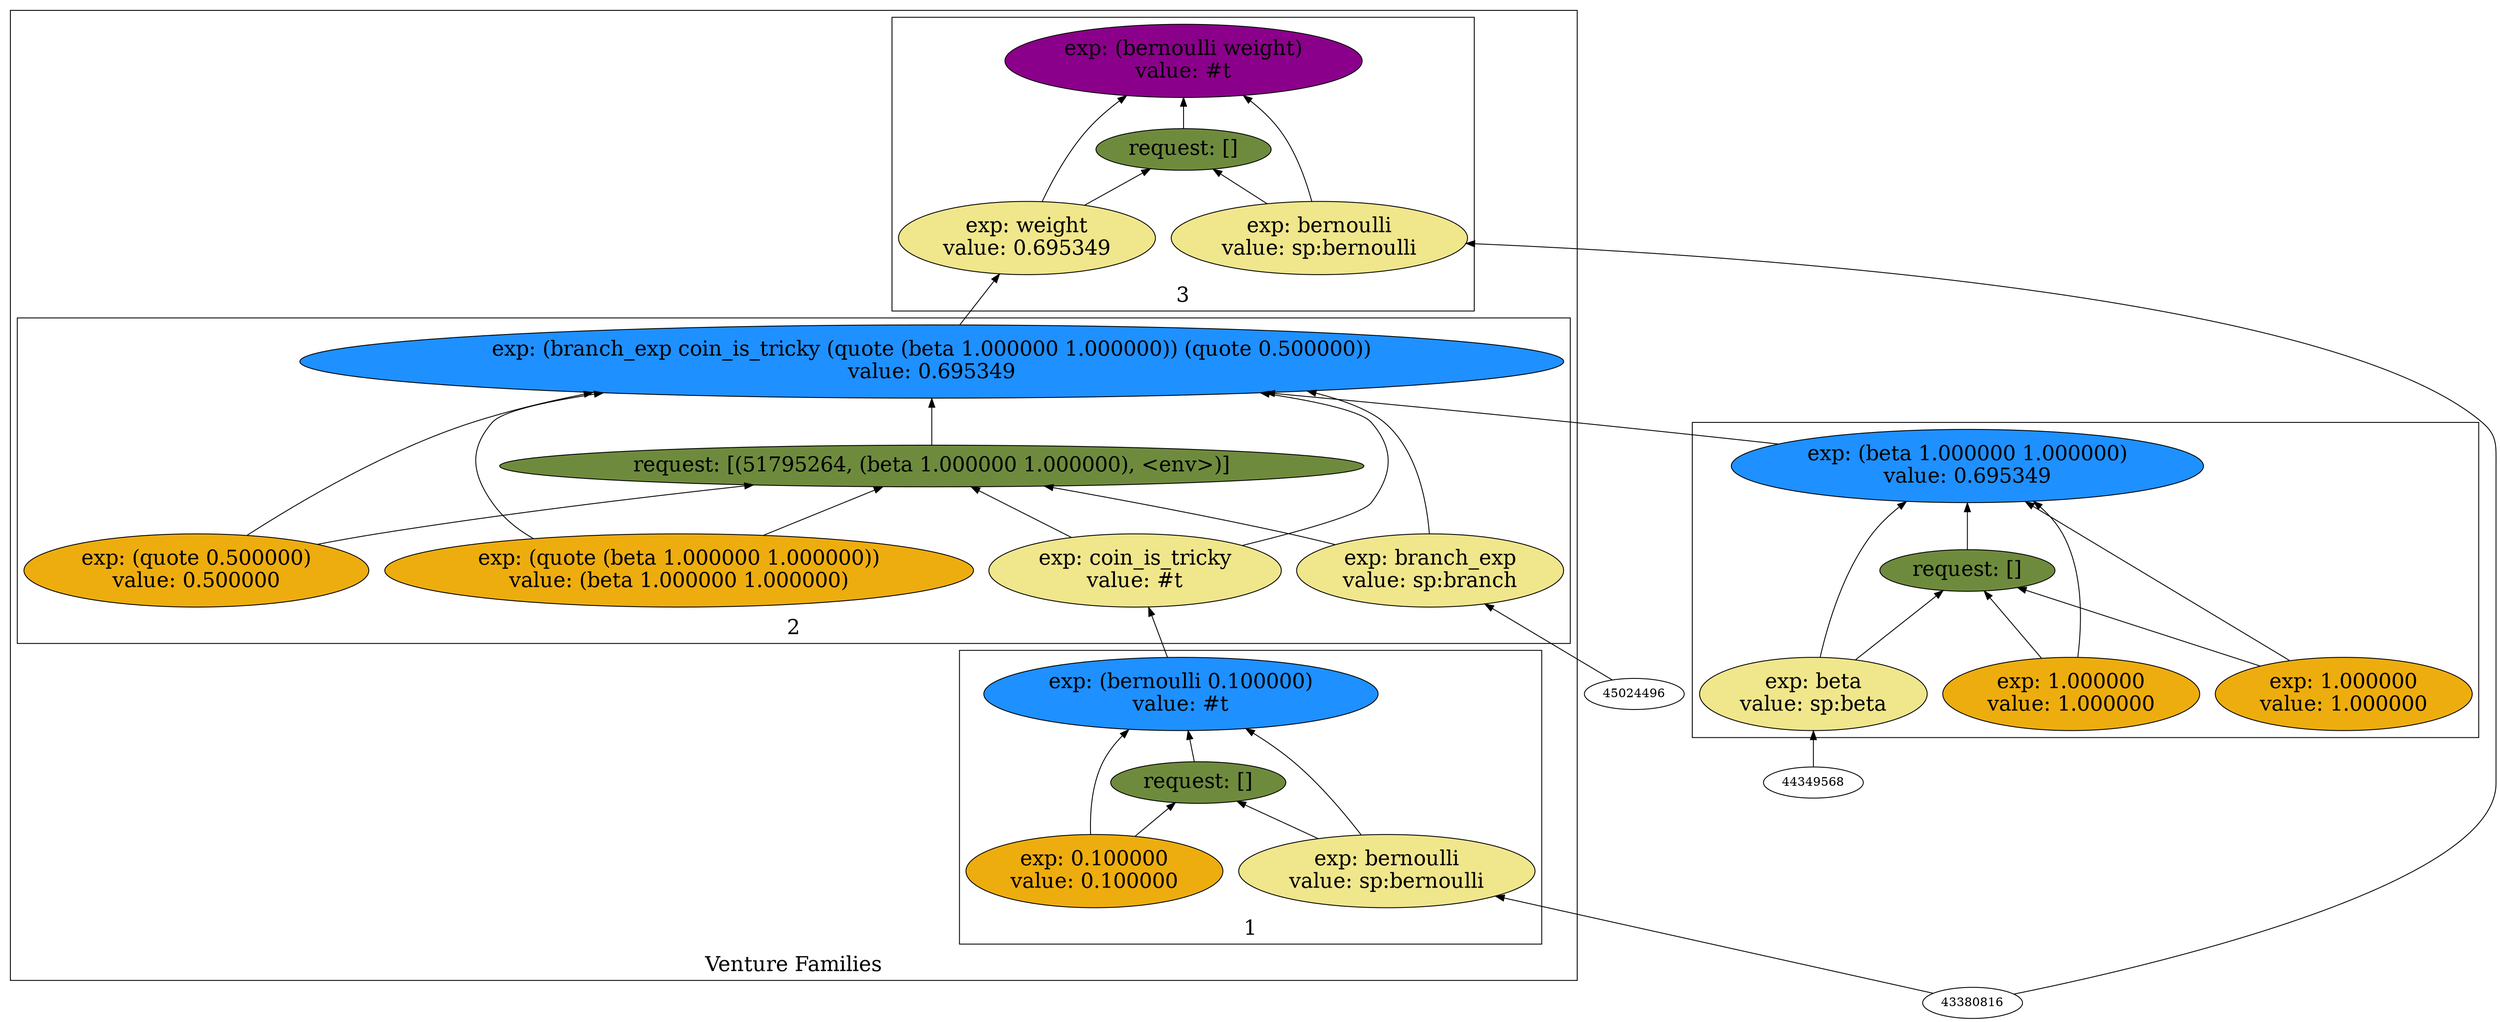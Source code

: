 digraph {
rankdir=BT
fontsize=24
subgraph cluster1 {
label="Venture Families"
subgraph cluster2 {
label="1"
"49832560"["fillcolor"="dodgerblue" "fontsize"="24" "label"="exp: (bernoulli 0.100000)\nvalue: #t" "shape"="ellipse" "style"="filled" ]
"49914976"["fillcolor"="darkolivegreen4" "fontsize"="24" "label"="request: []" "shape"="ellipse" "style"="filled" ]
"50659200"["fillcolor"="khaki" "fontsize"="24" "label"="exp: bernoulli\nvalue: sp:bernoulli" "shape"="ellipse" "style"="filled" ]
"50696944"["fillcolor"="darkgoldenrod2" "fontsize"="24" "label"="exp: 0.100000\nvalue: 0.100000" "shape"="ellipse" "style"="filled" ]
}

subgraph cluster3 {
label="2"
"51013584"["fillcolor"="dodgerblue" "fontsize"="24" "label"="exp: (branch_exp coin_is_tricky (quote (beta 1.000000 1.000000)) (quote 0.500000))\nvalue: 0.695349" "shape"="ellipse" "style"="filled" ]
"51795264"["fillcolor"="darkolivegreen4" "fontsize"="24" "label"="request: [(51795264, (beta 1.000000 1.000000), <env>)]" "shape"="ellipse" "style"="filled" ]
"51372320"["fillcolor"="khaki" "fontsize"="24" "label"="exp: branch_exp\nvalue: sp:branch" "shape"="ellipse" "style"="filled" ]
"51433840"["fillcolor"="khaki" "fontsize"="24" "label"="exp: coin_is_tricky\nvalue: #t" "shape"="ellipse" "style"="filled" ]
"49684960"["fillcolor"="darkgoldenrod2" "fontsize"="24" "label"="exp: (quote (beta 1.000000 1.000000))\nvalue: (beta 1.000000 1.000000)" "shape"="ellipse" "style"="filled" ]
"43408464"["fillcolor"="darkgoldenrod2" "fontsize"="24" "label"="exp: (quote 0.500000)\nvalue: 0.500000" "shape"="ellipse" "style"="filled" ]
}

subgraph cluster4 {
label="3"
"50507904"["fillcolor"="magenta4" "fontsize"="24" "label"="exp: (bernoulli weight)\nvalue: #t" "shape"="ellipse" "style"="filled" ]
"50209568"["fillcolor"="darkolivegreen4" "fontsize"="24" "label"="request: []" "shape"="ellipse" "style"="filled" ]
"50559104"["fillcolor"="khaki" "fontsize"="24" "label"="exp: bernoulli\nvalue: sp:bernoulli" "shape"="ellipse" "style"="filled" ]
"50595280"["fillcolor"="khaki" "fontsize"="24" "label"="exp: weight\nvalue: 0.695349" "shape"="ellipse" "style"="filled" ]
}

}

subgraph cluster5 {
label=""
"49714160"["fillcolor"="dodgerblue" "fontsize"="24" "label"="exp: (beta 1.000000 1.000000)\nvalue: 0.695349" "shape"="ellipse" "style"="filled" ]
"50148928"["fillcolor"="darkolivegreen4" "fontsize"="24" "label"="request: []" "shape"="ellipse" "style"="filled" ]
"49798288"["fillcolor"="khaki" "fontsize"="24" "label"="exp: beta\nvalue: sp:beta" "shape"="ellipse" "style"="filled" ]
"49961600"["fillcolor"="darkgoldenrod2" "fontsize"="24" "label"="exp: 1.000000\nvalue: 1.000000" "shape"="ellipse" "style"="filled" ]
"50152144"["fillcolor"="darkgoldenrod2" "fontsize"="24" "label"="exp: 1.000000\nvalue: 1.000000" "shape"="ellipse" "style"="filled" ]
}

"49798288" -> "49714160"["arrowhead"="normal" "color"="black" "style"="solid" ]
"49798288" -> "50148928"["arrowhead"="normal" "color"="black" "style"="solid" ]
"44349568" -> "49798288"["arrowhead"="normal" "color"="black" "style"="solid" ]
"49961600" -> "49714160"["arrowhead"="normal" "color"="black" "style"="solid" ]
"49961600" -> "50148928"["arrowhead"="normal" "color"="black" "style"="solid" ]
"50152144" -> "49714160"["arrowhead"="normal" "color"="black" "style"="solid" ]
"50152144" -> "50148928"["arrowhead"="normal" "color"="black" "style"="solid" ]
"50148928" -> "49714160"["arrowhead"="normal" "color"="black" "style"="solid" ]
"50659200" -> "49832560"["arrowhead"="normal" "color"="black" "style"="solid" ]
"50659200" -> "49914976"["arrowhead"="normal" "color"="black" "style"="solid" ]
"43380816" -> "50659200"["arrowhead"="normal" "color"="black" "style"="solid" ]
"50696944" -> "49832560"["arrowhead"="normal" "color"="black" "style"="solid" ]
"50696944" -> "49914976"["arrowhead"="normal" "color"="black" "style"="solid" ]
"49914976" -> "49832560"["arrowhead"="normal" "color"="black" "style"="solid" ]
"50559104" -> "50507904"["arrowhead"="normal" "color"="black" "style"="solid" ]
"50559104" -> "50209568"["arrowhead"="normal" "color"="black" "style"="solid" ]
"43380816" -> "50559104"["arrowhead"="normal" "color"="black" "style"="solid" ]
"50595280" -> "50507904"["arrowhead"="normal" "color"="black" "style"="solid" ]
"50595280" -> "50209568"["arrowhead"="normal" "color"="black" "style"="solid" ]
"51013584" -> "50595280"["arrowhead"="normal" "color"="black" "style"="solid" ]
"50209568" -> "50507904"["arrowhead"="normal" "color"="black" "style"="solid" ]
"51372320" -> "51013584"["arrowhead"="normal" "color"="black" "style"="solid" ]
"51372320" -> "51795264"["arrowhead"="normal" "color"="black" "style"="solid" ]
"45024496" -> "51372320"["arrowhead"="normal" "color"="black" "style"="solid" ]
"51433840" -> "51013584"["arrowhead"="normal" "color"="black" "style"="solid" ]
"51433840" -> "51795264"["arrowhead"="normal" "color"="black" "style"="solid" ]
"49832560" -> "51433840"["arrowhead"="normal" "color"="black" "style"="solid" ]
"49684960" -> "51013584"["arrowhead"="normal" "color"="black" "style"="solid" ]
"49684960" -> "51795264"["arrowhead"="normal" "color"="black" "style"="solid" ]
"43408464" -> "51013584"["arrowhead"="normal" "color"="black" "style"="solid" ]
"43408464" -> "51795264"["arrowhead"="normal" "color"="black" "style"="solid" ]
"51795264" -> "51013584"["arrowhead"="normal" "color"="black" "style"="solid" ]
"49714160" -> "51013584"["arrowhead"="normal" "color"="black" "style"="solid" ]

}
